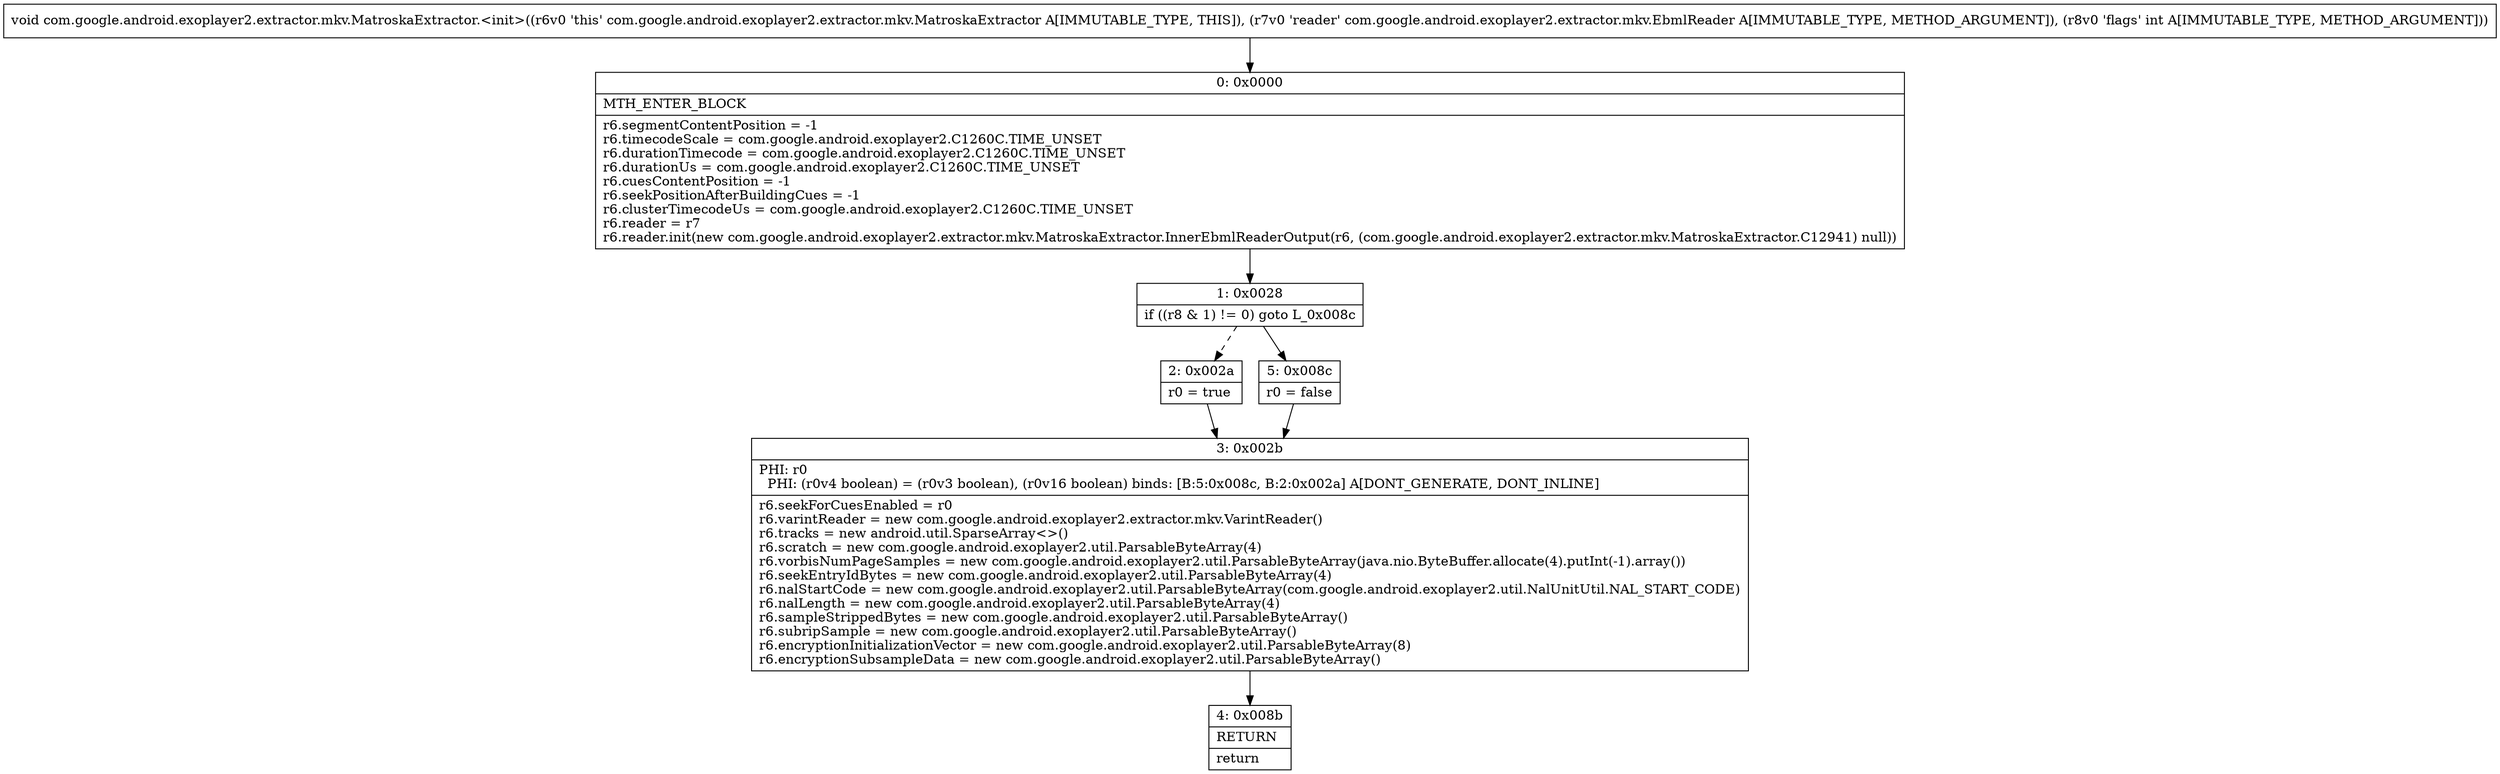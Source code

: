 digraph "CFG forcom.google.android.exoplayer2.extractor.mkv.MatroskaExtractor.\<init\>(Lcom\/google\/android\/exoplayer2\/extractor\/mkv\/EbmlReader;I)V" {
Node_0 [shape=record,label="{0\:\ 0x0000|MTH_ENTER_BLOCK\l|r6.segmentContentPosition = \-1\lr6.timecodeScale = com.google.android.exoplayer2.C1260C.TIME_UNSET\lr6.durationTimecode = com.google.android.exoplayer2.C1260C.TIME_UNSET\lr6.durationUs = com.google.android.exoplayer2.C1260C.TIME_UNSET\lr6.cuesContentPosition = \-1\lr6.seekPositionAfterBuildingCues = \-1\lr6.clusterTimecodeUs = com.google.android.exoplayer2.C1260C.TIME_UNSET\lr6.reader = r7\lr6.reader.init(new com.google.android.exoplayer2.extractor.mkv.MatroskaExtractor.InnerEbmlReaderOutput(r6, (com.google.android.exoplayer2.extractor.mkv.MatroskaExtractor.C12941) null))\l}"];
Node_1 [shape=record,label="{1\:\ 0x0028|if ((r8 & 1) != 0) goto L_0x008c\l}"];
Node_2 [shape=record,label="{2\:\ 0x002a|r0 = true\l}"];
Node_3 [shape=record,label="{3\:\ 0x002b|PHI: r0 \l  PHI: (r0v4 boolean) = (r0v3 boolean), (r0v16 boolean) binds: [B:5:0x008c, B:2:0x002a] A[DONT_GENERATE, DONT_INLINE]\l|r6.seekForCuesEnabled = r0\lr6.varintReader = new com.google.android.exoplayer2.extractor.mkv.VarintReader()\lr6.tracks = new android.util.SparseArray\<\>()\lr6.scratch = new com.google.android.exoplayer2.util.ParsableByteArray(4)\lr6.vorbisNumPageSamples = new com.google.android.exoplayer2.util.ParsableByteArray(java.nio.ByteBuffer.allocate(4).putInt(\-1).array())\lr6.seekEntryIdBytes = new com.google.android.exoplayer2.util.ParsableByteArray(4)\lr6.nalStartCode = new com.google.android.exoplayer2.util.ParsableByteArray(com.google.android.exoplayer2.util.NalUnitUtil.NAL_START_CODE)\lr6.nalLength = new com.google.android.exoplayer2.util.ParsableByteArray(4)\lr6.sampleStrippedBytes = new com.google.android.exoplayer2.util.ParsableByteArray()\lr6.subripSample = new com.google.android.exoplayer2.util.ParsableByteArray()\lr6.encryptionInitializationVector = new com.google.android.exoplayer2.util.ParsableByteArray(8)\lr6.encryptionSubsampleData = new com.google.android.exoplayer2.util.ParsableByteArray()\l}"];
Node_4 [shape=record,label="{4\:\ 0x008b|RETURN\l|return\l}"];
Node_5 [shape=record,label="{5\:\ 0x008c|r0 = false\l}"];
MethodNode[shape=record,label="{void com.google.android.exoplayer2.extractor.mkv.MatroskaExtractor.\<init\>((r6v0 'this' com.google.android.exoplayer2.extractor.mkv.MatroskaExtractor A[IMMUTABLE_TYPE, THIS]), (r7v0 'reader' com.google.android.exoplayer2.extractor.mkv.EbmlReader A[IMMUTABLE_TYPE, METHOD_ARGUMENT]), (r8v0 'flags' int A[IMMUTABLE_TYPE, METHOD_ARGUMENT])) }"];
MethodNode -> Node_0;
Node_0 -> Node_1;
Node_1 -> Node_2[style=dashed];
Node_1 -> Node_5;
Node_2 -> Node_3;
Node_3 -> Node_4;
Node_5 -> Node_3;
}

